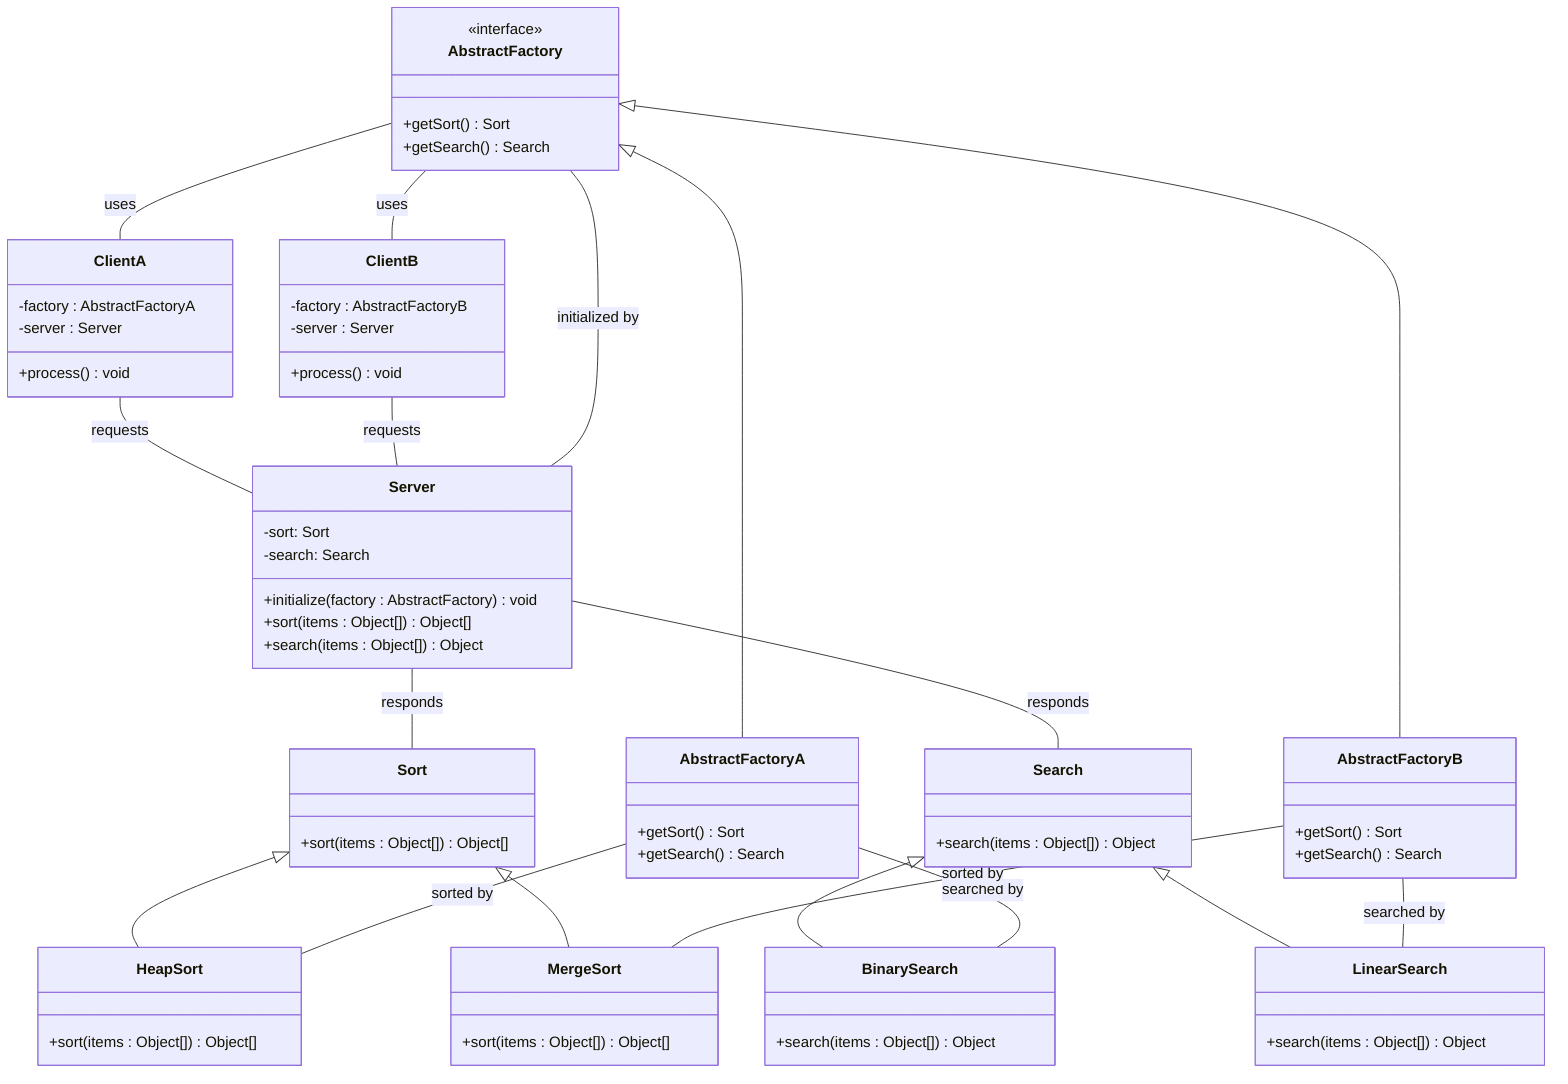 classDiagram
  direction TB
  class ClientA {
    -factory : AbstractFactoryA
    -server : Server
    +process() void
  }
  class ClientB {
    -factory : AbstractFactoryB
    -server : Server
    +process() void
  }
  class Server {
    -sort: Sort
    -search: Search
    +initialize(factory : AbstractFactory) void
    +sort(items : Object[]) Object[]
    +search(items : Object[]) Object
  }
  ClientA -- Server : requests
  ClientB -- Server : requests

  class Sort {
    +sort(items : Object[]) Object[]
  }
  class Search {
    +search(items : Object[]) Object
  }
  Server -- Sort : responds
  Server -- Search : responds

  class HeapSort {
    +sort(items : Object[]) Object[]
  }
  class MergeSort {
    +sort(items : Object[]) Object[]
  }
  Sort <|-- HeapSort
  Sort <|-- MergeSort

  class BinarySearch {
    +search(items : Object[]) Object
  }
  class LinearSearch {
    +search(items : Object[]) Object
  }
  Search <|-- BinarySearch
  Search <|-- LinearSearch

  class AbstractFactory {
    <<interface>>
    +getSort() Sort
    +getSearch() Search
  }
  class AbstractFactoryA {
    +getSort() Sort
    +getSearch() Search
  }
  class AbstractFactoryB {
    +getSort() Sort
    +getSearch() Search
  }
  AbstractFactory -- ClientA : uses
  AbstractFactory -- ClientB : uses
  AbstractFactory -- Server : initialized by
  AbstractFactory <|-- AbstractFactoryA
  AbstractFactory <|-- AbstractFactoryB
  AbstractFactoryA -- BinarySearch : searched by
  AbstractFactoryA -- HeapSort : sorted by
  AbstractFactoryB -- LinearSearch : searched by
  AbstractFactoryB -- MergeSort : sorted by